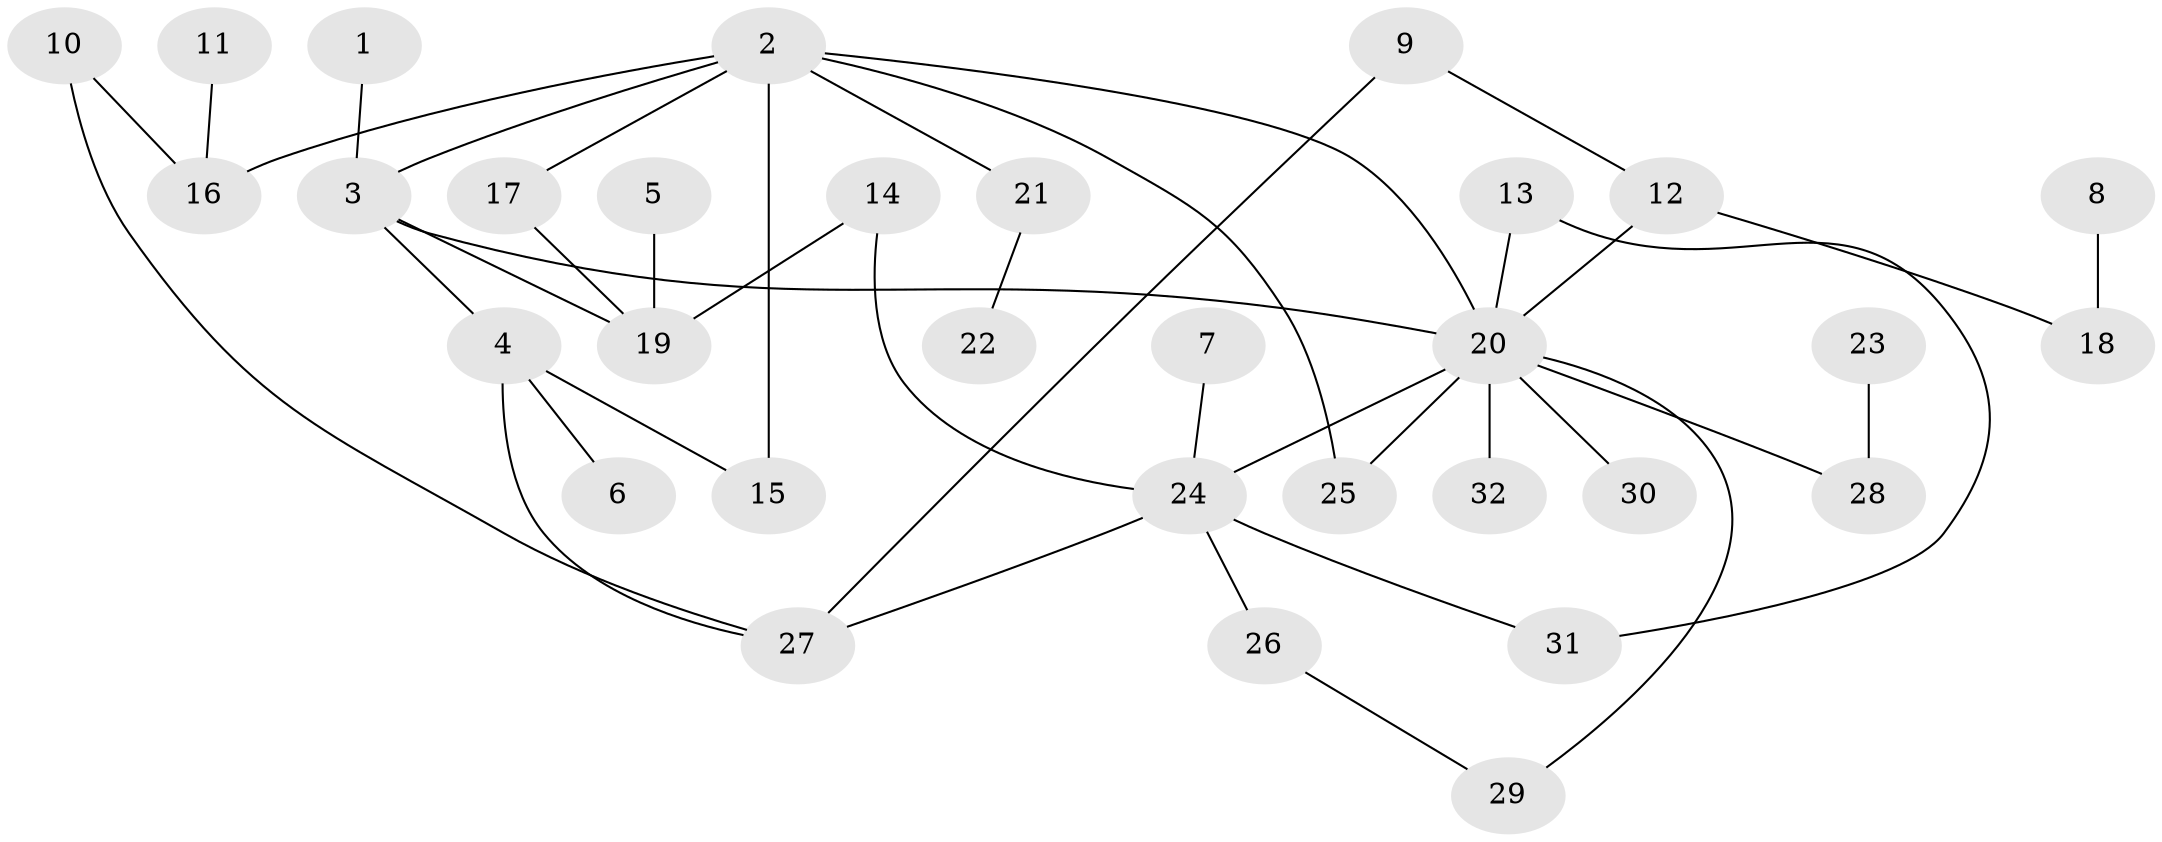 // original degree distribution, {5: 0.0625, 3: 0.1875, 8: 0.015625, 1: 0.3125, 4: 0.109375, 2: 0.3125}
// Generated by graph-tools (version 1.1) at 2025/25/03/09/25 03:25:28]
// undirected, 32 vertices, 41 edges
graph export_dot {
graph [start="1"]
  node [color=gray90,style=filled];
  1;
  2;
  3;
  4;
  5;
  6;
  7;
  8;
  9;
  10;
  11;
  12;
  13;
  14;
  15;
  16;
  17;
  18;
  19;
  20;
  21;
  22;
  23;
  24;
  25;
  26;
  27;
  28;
  29;
  30;
  31;
  32;
  1 -- 3 [weight=1.0];
  2 -- 3 [weight=1.0];
  2 -- 15 [weight=1.0];
  2 -- 16 [weight=1.0];
  2 -- 17 [weight=1.0];
  2 -- 20 [weight=1.0];
  2 -- 21 [weight=1.0];
  2 -- 25 [weight=1.0];
  3 -- 4 [weight=1.0];
  3 -- 19 [weight=1.0];
  3 -- 20 [weight=1.0];
  4 -- 6 [weight=1.0];
  4 -- 15 [weight=1.0];
  4 -- 27 [weight=1.0];
  5 -- 19 [weight=1.0];
  7 -- 24 [weight=2.0];
  8 -- 18 [weight=1.0];
  9 -- 12 [weight=1.0];
  9 -- 27 [weight=1.0];
  10 -- 16 [weight=1.0];
  10 -- 27 [weight=1.0];
  11 -- 16 [weight=1.0];
  12 -- 18 [weight=1.0];
  12 -- 20 [weight=1.0];
  13 -- 20 [weight=1.0];
  13 -- 31 [weight=1.0];
  14 -- 19 [weight=1.0];
  14 -- 24 [weight=1.0];
  17 -- 19 [weight=1.0];
  20 -- 24 [weight=2.0];
  20 -- 25 [weight=1.0];
  20 -- 28 [weight=1.0];
  20 -- 29 [weight=1.0];
  20 -- 30 [weight=1.0];
  20 -- 32 [weight=1.0];
  21 -- 22 [weight=1.0];
  23 -- 28 [weight=1.0];
  24 -- 26 [weight=1.0];
  24 -- 27 [weight=1.0];
  24 -- 31 [weight=1.0];
  26 -- 29 [weight=1.0];
}
